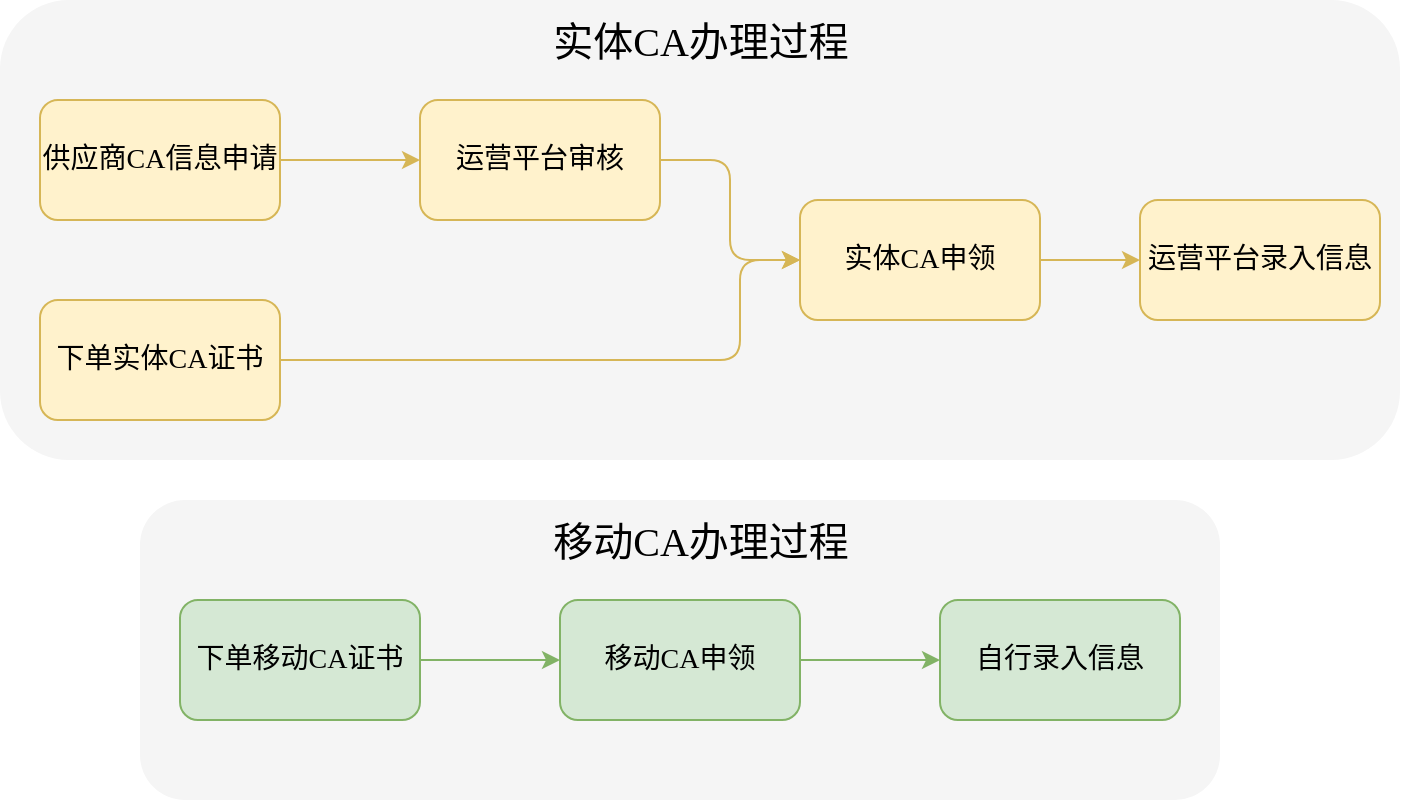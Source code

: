 <mxfile>
    <diagram id="Bvzng9j60u-1qUp4l6aM" name="Page-1">
        <mxGraphModel dx="1822" dy="533" grid="1" gridSize="10" guides="1" tooltips="1" connect="1" arrows="1" fold="1" page="1" pageScale="1" pageWidth="100" pageHeight="100" math="0" shadow="0">
            <root>
                <mxCell id="0"/>
                <mxCell id="1" parent="0"/>
                <mxCell id="9" value="" style="rounded=1;whiteSpace=wrap;html=1;strokeColor=none;fillColor=#f5f5f5;fontColor=#333333;" vertex="1" parent="1">
                    <mxGeometry x="-850" y="-100" width="700" height="230" as="geometry"/>
                </mxCell>
                <mxCell id="6" style="edgeStyle=none;html=1;exitX=1;exitY=0.5;exitDx=0;exitDy=0;entryX=0;entryY=0.5;entryDx=0;entryDy=0;fontFamily=仿宋;fontSize=14;fillColor=#fff2cc;strokeColor=#d6b656;" edge="1" parent="1" source="2" target="3">
                    <mxGeometry relative="1" as="geometry"/>
                </mxCell>
                <mxCell id="2" value="供应商CA信息申请" style="rounded=1;whiteSpace=wrap;html=1;fontFamily=仿宋;fontSize=14;fillColor=#fff2cc;strokeColor=#d6b656;" vertex="1" parent="1">
                    <mxGeometry x="-830" y="-50" width="120" height="60" as="geometry"/>
                </mxCell>
                <mxCell id="7" style="edgeStyle=orthogonalEdgeStyle;html=1;exitX=1;exitY=0.5;exitDx=0;exitDy=0;entryX=0;entryY=0.5;entryDx=0;entryDy=0;fontFamily=仿宋;fontSize=14;fillColor=#fff2cc;strokeColor=#d6b656;" edge="1" parent="1" source="3" target="5">
                    <mxGeometry relative="1" as="geometry"/>
                </mxCell>
                <mxCell id="3" value="运营平台审核" style="rounded=1;whiteSpace=wrap;html=1;fontFamily=仿宋;fontSize=14;fillColor=#fff2cc;strokeColor=#d6b656;" vertex="1" parent="1">
                    <mxGeometry x="-640" y="-50" width="120" height="60" as="geometry"/>
                </mxCell>
                <mxCell id="8" style="edgeStyle=orthogonalEdgeStyle;html=1;exitX=1;exitY=0.5;exitDx=0;exitDy=0;entryX=0;entryY=0.5;entryDx=0;entryDy=0;fontFamily=仿宋;fontSize=14;fillColor=#fff2cc;strokeColor=#d6b656;" edge="1" parent="1" source="4" target="5">
                    <mxGeometry relative="1" as="geometry">
                        <mxPoint x="-450" y="-20" as="targetPoint"/>
                        <Array as="points">
                            <mxPoint x="-480" y="80"/>
                            <mxPoint x="-480" y="30"/>
                        </Array>
                    </mxGeometry>
                </mxCell>
                <mxCell id="4" value="下单实体CA证书" style="rounded=1;whiteSpace=wrap;html=1;fontFamily=仿宋;fontSize=14;fillColor=#fff2cc;strokeColor=#d6b656;" vertex="1" parent="1">
                    <mxGeometry x="-830" y="50" width="120" height="60" as="geometry"/>
                </mxCell>
                <mxCell id="21" style="edgeStyle=orthogonalEdgeStyle;html=1;exitX=1;exitY=0.5;exitDx=0;exitDy=0;entryX=0;entryY=0.5;entryDx=0;entryDy=0;fontFamily=黑体;fontSize=14;fillColor=#fff2cc;strokeColor=#d6b656;" edge="1" parent="1" source="5" target="20">
                    <mxGeometry relative="1" as="geometry"/>
                </mxCell>
                <mxCell id="5" value="实体CA申领" style="rounded=1;whiteSpace=wrap;html=1;fontFamily=仿宋;fontSize=14;fillColor=#fff2cc;strokeColor=#d6b656;" vertex="1" parent="1">
                    <mxGeometry x="-450" width="120" height="60" as="geometry"/>
                </mxCell>
                <mxCell id="10" value="实体CA办理过程" style="text;html=1;align=center;verticalAlign=middle;resizable=0;points=[];autosize=1;strokeColor=none;fillColor=none;fontFamily=黑体;fontSize=20;" vertex="1" parent="1">
                    <mxGeometry x="-580" y="-100" width="160" height="40" as="geometry"/>
                </mxCell>
                <mxCell id="11" value="" style="rounded=1;whiteSpace=wrap;html=1;strokeColor=none;fillColor=#f5f5f5;fontColor=#333333;" vertex="1" parent="1">
                    <mxGeometry x="-780" y="150" width="540" height="150" as="geometry"/>
                </mxCell>
                <mxCell id="12" style="edgeStyle=none;html=1;exitX=1;exitY=0.5;exitDx=0;exitDy=0;entryX=0;entryY=0.5;entryDx=0;entryDy=0;fontFamily=仿宋;fontSize=14;fillColor=#d5e8d4;strokeColor=#82b366;" edge="1" parent="1" source="13" target="15">
                    <mxGeometry relative="1" as="geometry"/>
                </mxCell>
                <mxCell id="13" value="下单移动CA证书" style="rounded=1;whiteSpace=wrap;html=1;fontFamily=仿宋;fontSize=14;fillColor=#d5e8d4;strokeColor=#82b366;" vertex="1" parent="1">
                    <mxGeometry x="-760" y="200" width="120" height="60" as="geometry"/>
                </mxCell>
                <mxCell id="14" style="edgeStyle=orthogonalEdgeStyle;html=1;exitX=1;exitY=0.5;exitDx=0;exitDy=0;entryX=0;entryY=0.5;entryDx=0;entryDy=0;fontFamily=仿宋;fontSize=14;fillColor=#d5e8d4;strokeColor=#82b366;" edge="1" parent="1" source="15" target="18">
                    <mxGeometry relative="1" as="geometry"/>
                </mxCell>
                <mxCell id="15" value="移动CA申领" style="rounded=1;whiteSpace=wrap;html=1;fontFamily=仿宋;fontSize=14;fillColor=#d5e8d4;strokeColor=#82b366;" vertex="1" parent="1">
                    <mxGeometry x="-570" y="200" width="120" height="60" as="geometry"/>
                </mxCell>
                <mxCell id="18" value="自行录入信息" style="rounded=1;whiteSpace=wrap;html=1;fontFamily=仿宋;fontSize=14;fillColor=#d5e8d4;strokeColor=#82b366;" vertex="1" parent="1">
                    <mxGeometry x="-380" y="200" width="120" height="60" as="geometry"/>
                </mxCell>
                <mxCell id="19" value="移动CA办理过程" style="text;html=1;align=center;verticalAlign=middle;resizable=0;points=[];autosize=1;strokeColor=none;fillColor=none;fontFamily=黑体;fontSize=20;" vertex="1" parent="1">
                    <mxGeometry x="-580" y="150" width="160" height="40" as="geometry"/>
                </mxCell>
                <mxCell id="20" value="运营平台录入信息" style="rounded=1;whiteSpace=wrap;html=1;fontFamily=仿宋;fontSize=14;fillColor=#fff2cc;strokeColor=#d6b656;" vertex="1" parent="1">
                    <mxGeometry x="-280" width="120" height="60" as="geometry"/>
                </mxCell>
            </root>
        </mxGraphModel>
    </diagram>
</mxfile>